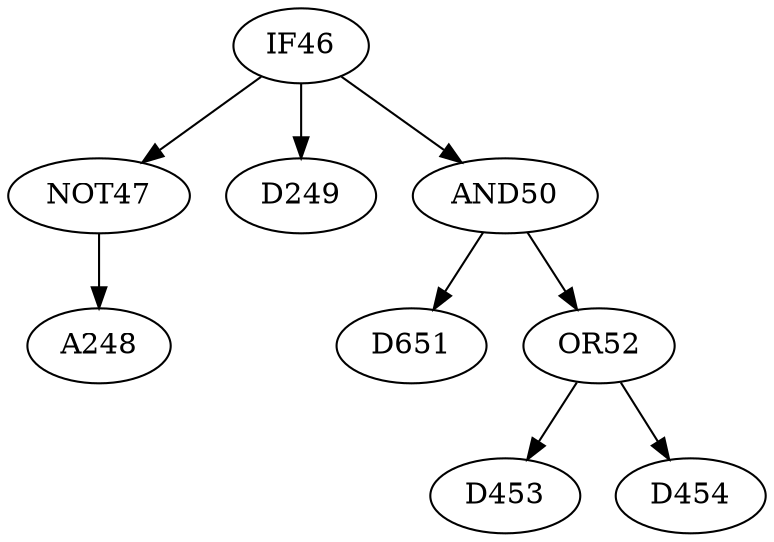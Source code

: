 digraph T {
	NOT47 -> A248
	IF46 -> NOT47
	IF46 -> D249
	AND50 -> D651
	OR52 -> D453
	OR52 -> D454
	AND50 -> OR52
	IF46 -> AND50
}
